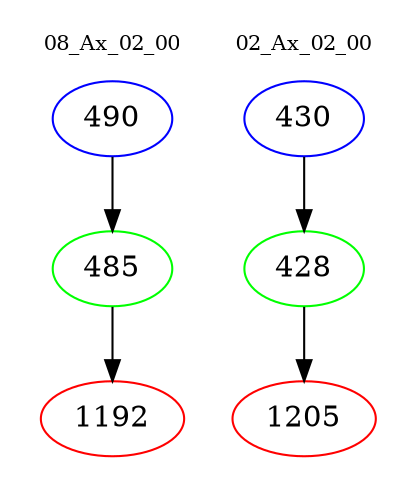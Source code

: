 digraph{
subgraph cluster_0 {
color = white
label = "08_Ax_02_00";
fontsize=10;
T0_490 [label="490", color="blue"]
T0_490 -> T0_485 [color="black"]
T0_485 [label="485", color="green"]
T0_485 -> T0_1192 [color="black"]
T0_1192 [label="1192", color="red"]
}
subgraph cluster_1 {
color = white
label = "02_Ax_02_00";
fontsize=10;
T1_430 [label="430", color="blue"]
T1_430 -> T1_428 [color="black"]
T1_428 [label="428", color="green"]
T1_428 -> T1_1205 [color="black"]
T1_1205 [label="1205", color="red"]
}
}
